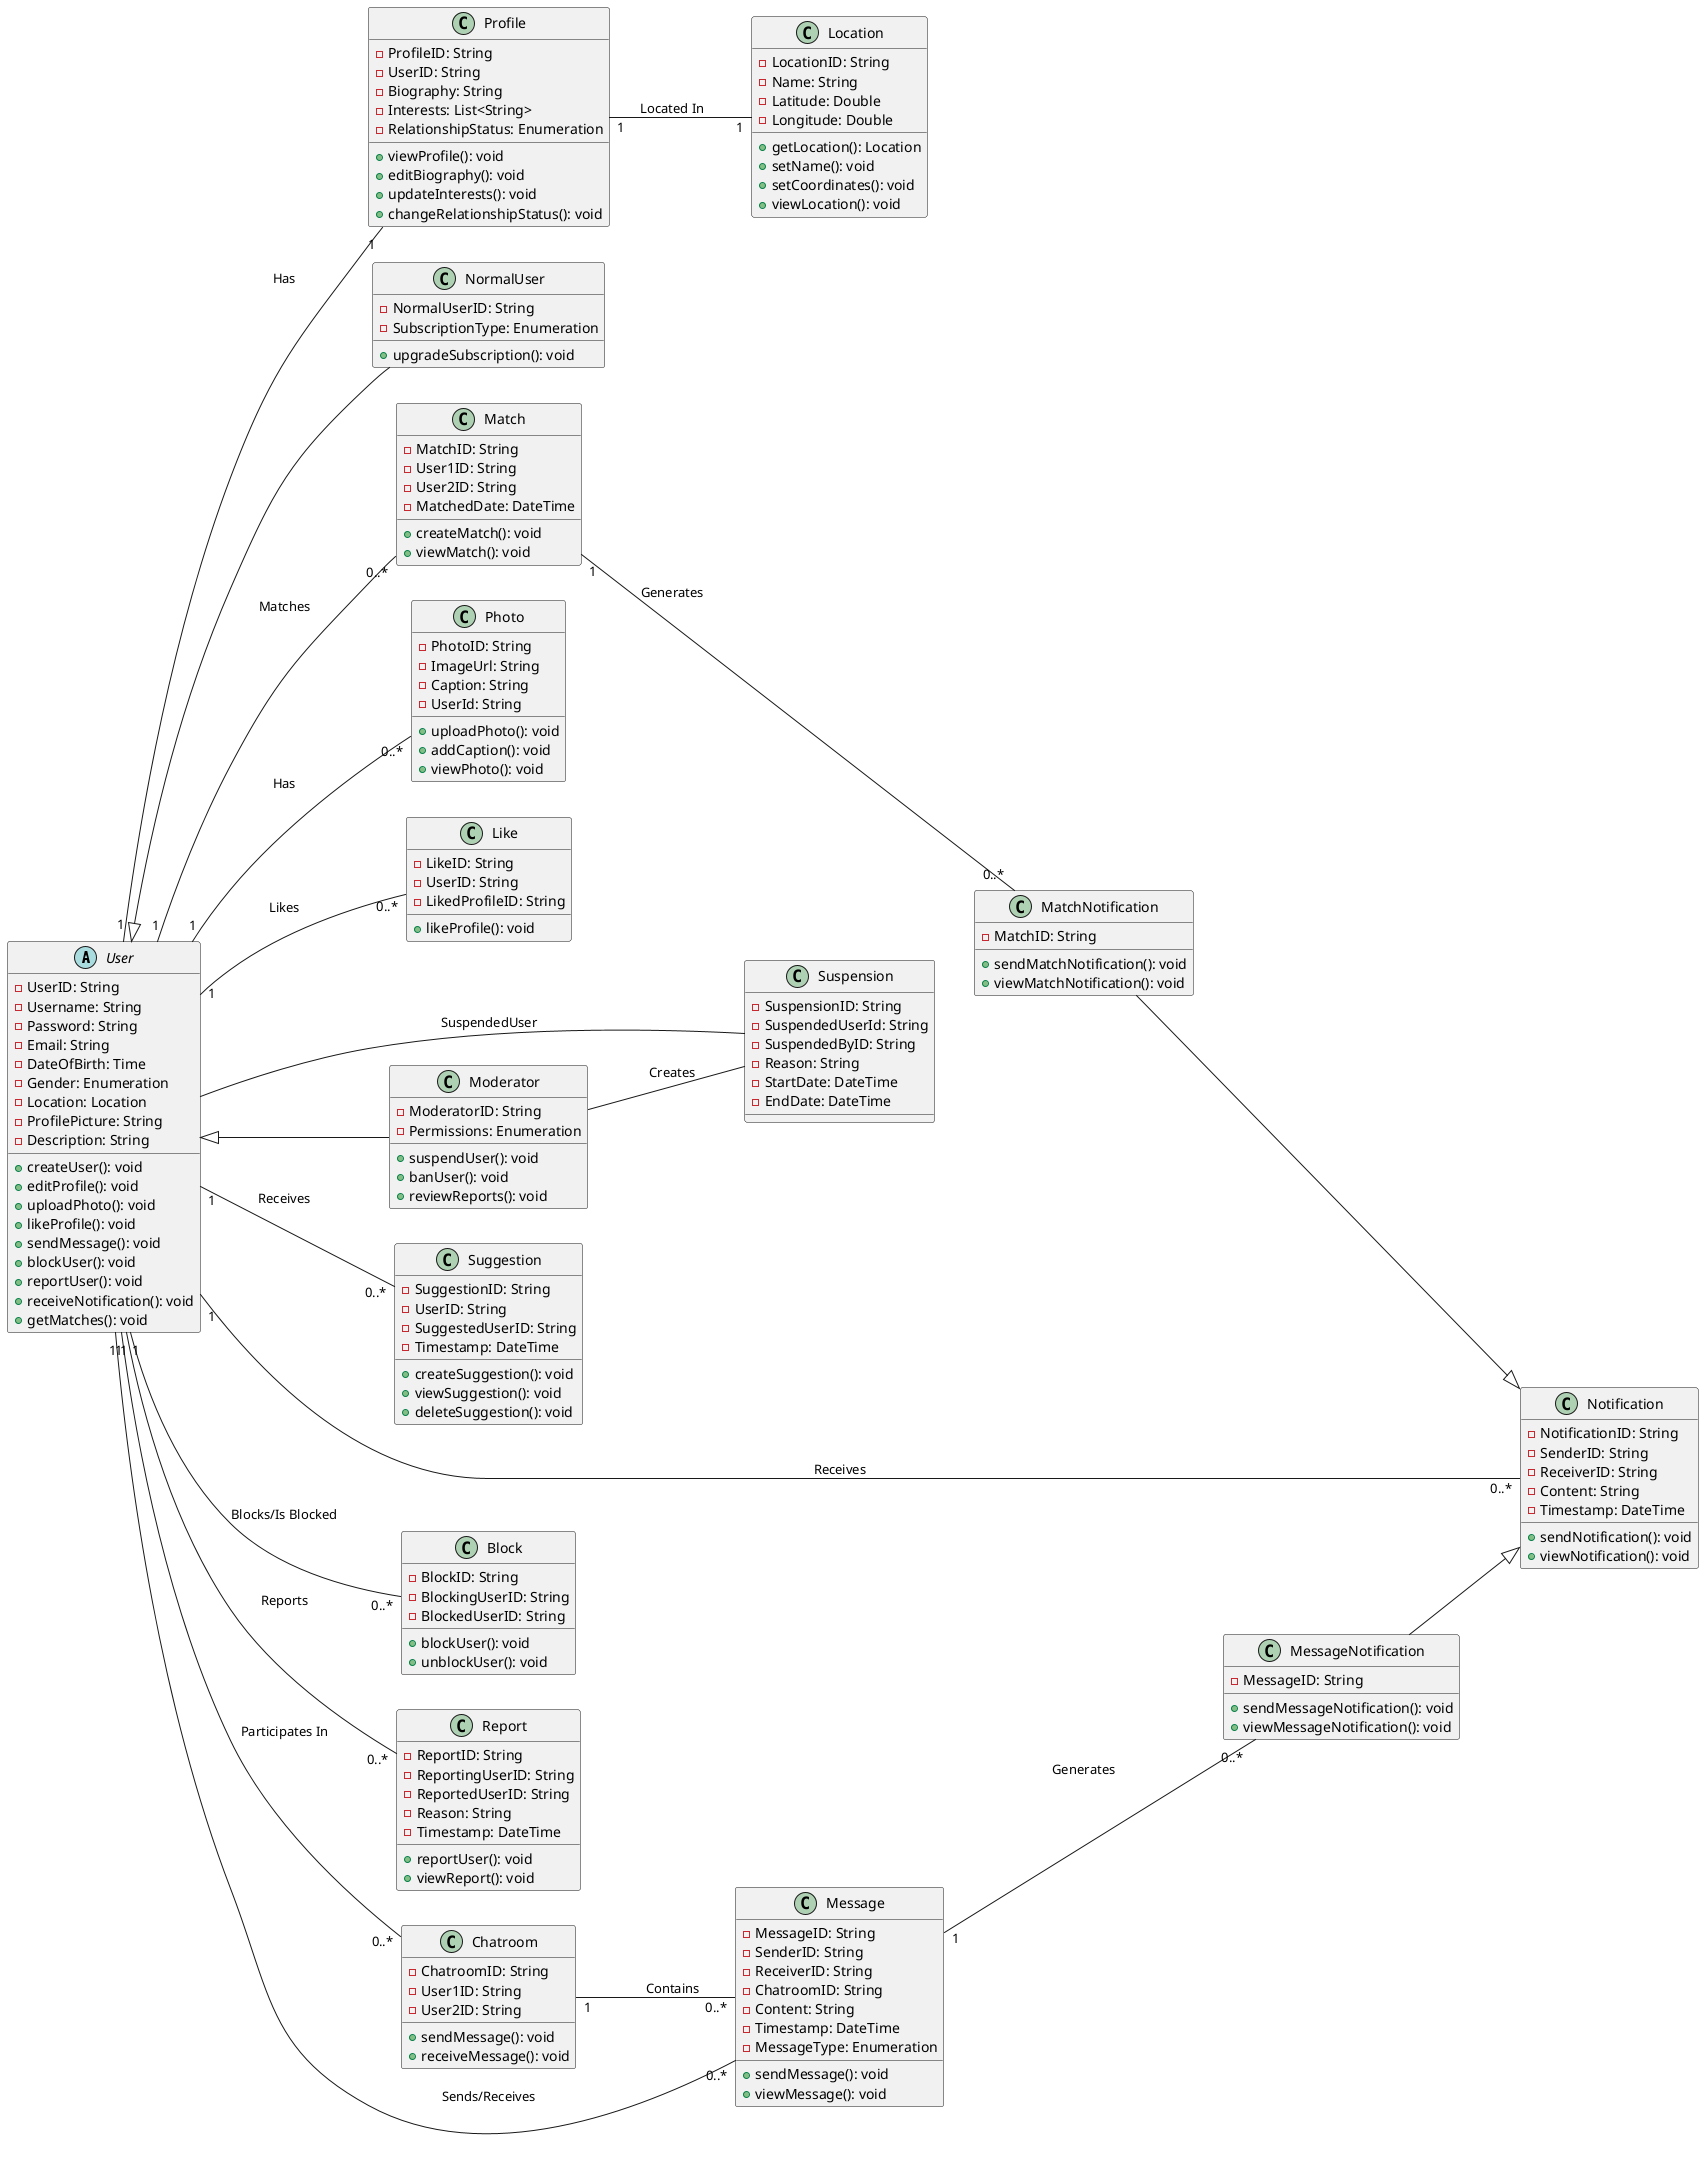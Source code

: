 @startuml
left to right direction

abstract class User {
  - UserID: String
  - Username: String
  - Password: String
  - Email: String
  - DateOfBirth: Time
  - Gender: Enumeration
  - Location: Location
  - ProfilePicture: String
  - Description: String
  + createUser(): void
  + editProfile(): void
  + uploadPhoto(): void
  + likeProfile(): void
  + sendMessage(): void
  + blockUser(): void
  + reportUser(): void
  + receiveNotification(): void
  + getMatches(): void
}

class Moderator {
  - ModeratorID: String
  - Permissions: Enumeration
  + suspendUser(): void
  + banUser(): void
  + reviewReports(): void
}

class NormalUser {
  - NormalUserID: String
  - SubscriptionType: Enumeration
  + upgradeSubscription(): void
}

class Suspension {
  - SuspensionID: String
  - SuspendedUserId: String
  - SuspendedByID: String
  - Reason: String
  - StartDate: DateTime
  - EndDate: DateTime
}

class Profile {
  - ProfileID: String
  - UserID: String
  - Biography: String
  - Interests: List<String>
  - RelationshipStatus: Enumeration
  + viewProfile(): void
  + editBiography(): void
  + updateInterests(): void
  + changeRelationshipStatus(): void
}

class Photo {
  - PhotoID: String
  - ImageUrl: String
  - Caption: String
  - UserId: String
  + uploadPhoto(): void
  + addCaption(): void
  + viewPhoto(): void
}

class Like {
  - LikeID: String
  - UserID: String
  - LikedProfileID: String
  + likeProfile(): void
}

class Match {
  - MatchID: String
  - User1ID: String
  - User2ID: String
  - MatchedDate: DateTime
  + createMatch(): void
  + viewMatch(): void
}

class Message {
  - MessageID: String
  - SenderID: String
  - ReceiverID: String
  - ChatroomID: String
  - Content: String
  - Timestamp: DateTime
  - MessageType: Enumeration
  + sendMessage(): void
  + viewMessage(): void
}

class Suggestion {
  - SuggestionID: String
  - UserID: String
  - SuggestedUserID: String
  - Timestamp: DateTime
  + createSuggestion(): void
  + viewSuggestion(): void
  + deleteSuggestion(): void
}

class Notification {
  - NotificationID: String
  - SenderID: String
  - ReceiverID: String
  - Content: String
  - Timestamp: DateTime
  + sendNotification(): void
  + viewNotification(): void
}

class MatchNotification {
  - MatchID: String
  + sendMatchNotification(): void
  + viewMatchNotification(): void
}

class MessageNotification {
  - MessageID: String
  + sendMessageNotification(): void
  + viewMessageNotification(): void
}

class Block {
  - BlockID: String
  - BlockingUserID: String
  - BlockedUserID: String
  + blockUser(): void
  + unblockUser(): void
}

class Report {
  - ReportID: String
  - ReportingUserID: String
  - ReportedUserID: String
  - Reason: String
  - Timestamp: DateTime
  + reportUser(): void
  + viewReport(): void
}

class Location {
  - LocationID: String
  - Name: String
  - Latitude: Double
  - Longitude: Double
  + getLocation(): Location
  + setName(): void
  + setCoordinates(): void
  + viewLocation(): void
}

class Chatroom {
  - ChatroomID: String
  - User1ID: String
  - User2ID: String
  + sendMessage(): void
  + receiveMessage(): void
}

User "1" -- "0..*" Chatroom : Participates In
User "1" -- "1" Profile : Has
User "1" -- "0..*" Photo : Has
User "1" -- "0..*" Like : Likes
User "1" -- "0..*" Match : Matches
User "1" -- "0..*" Message : Sends/Receives
User "1" -- "0..*" Block : Blocks/Is Blocked
User "1" -- "0..*" Report : Reports
User "1" -- "0..*" Notification : Receives
Profile "1" -- "1" Location : Located In
Chatroom "1" -- "0..*" Message : Contains
User "1" -- "0..*" Suggestion : Receives

Moderator -- Suspension : Creates
Suspension -- User : SuspendedUser
User <|-- NormalUser

User <|-- Moderator

MatchNotification --|> Notification
Match "1" -- "0..*" MatchNotification : Generates

MessageNotification --|> Notification
Message "1" -- "0..*" MessageNotification : Generates
@enduml
